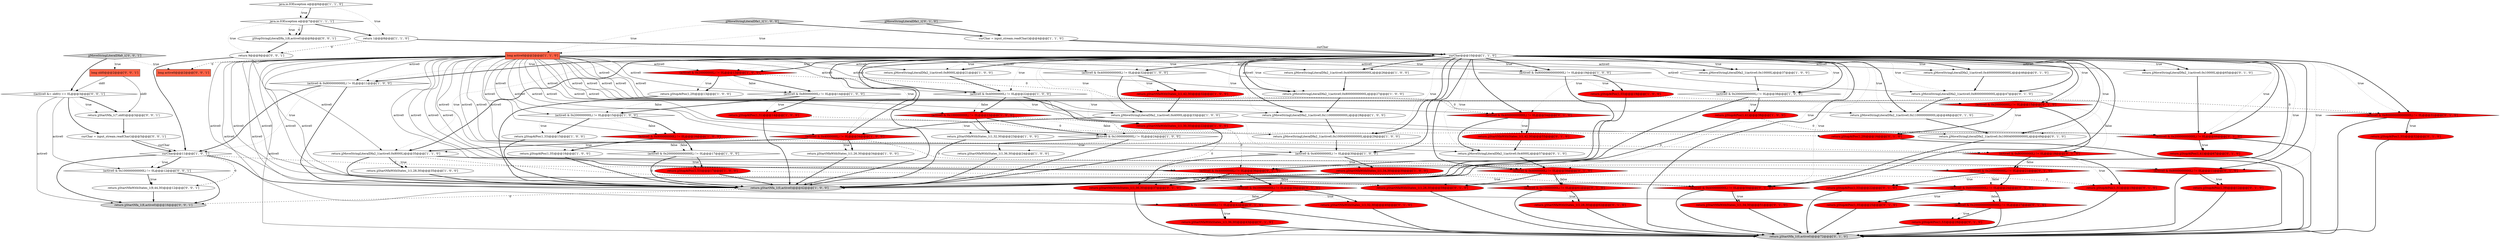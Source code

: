 digraph {
5 [style = filled, label = "return jjStopAtPos(1,29)@@@13@@@['1', '0', '0']", fillcolor = white, shape = ellipse image = "AAA0AAABBB1BBB"];
71 [style = filled, label = "(active0 & 0x8000000000L) != 0L@@@11@@@['0', '1', '0']", fillcolor = red, shape = diamond image = "AAA1AAABBB2BBB"];
63 [style = filled, label = "(active0 & 0x200000000L) != 0L@@@21@@@['0', '1', '0']", fillcolor = red, shape = diamond image = "AAA1AAABBB2BBB"];
21 [style = filled, label = "(active0 & 0x800000000L) != 0L@@@16@@@['1', '0', '0']", fillcolor = red, shape = diamond image = "AAA1AAABBB1BBB"];
75 [style = filled, label = "(active0 & 0x1000000000L) != 0L@@@42@@@['0', '1', '0']", fillcolor = red, shape = diamond image = "AAA1AAABBB2BBB"];
89 [style = filled, label = "return 9@@@9@@@['0', '0', '1']", fillcolor = white, shape = ellipse image = "AAA0AAABBB3BBB"];
42 [style = filled, label = "(active0 & 0x100000000L) != 0L@@@23@@@['1', '0', '0']", fillcolor = red, shape = diamond image = "AAA1AAABBB1BBB"];
58 [style = filled, label = "(active0 & 0x100000000L) != 0L@@@39@@@['0', '1', '0']", fillcolor = red, shape = diamond image = "AAA1AAABBB2BBB"];
1 [style = filled, label = "(active0 & 0x8000000000L) != 0L@@@11@@@['1', '0', '0']", fillcolor = white, shape = diamond image = "AAA0AAABBB1BBB"];
81 [style = filled, label = "return jjStopAtPos(1,55)@@@32@@@['0', '1', '0']", fillcolor = red, shape = ellipse image = "AAA1AAABBB2BBB"];
52 [style = filled, label = "return jjMoveStringLiteralDfa2_1(active0,0x80000000000L)@@@47@@@['0', '1', '0']", fillcolor = white, shape = ellipse image = "AAA0AAABBB2BBB"];
35 [style = filled, label = "return 1@@@8@@@['1', '1', '0']", fillcolor = white, shape = ellipse image = "AAA0AAABBB1BBB"];
0 [style = filled, label = "(active0 & 0x40000000000L) != 0L@@@32@@@['1', '0', '0']", fillcolor = white, shape = diamond image = "AAA0AAABBB1BBB"];
77 [style = filled, label = "return jjStartNfaWithStates_1(1,34,30)@@@51@@@['0', '1', '0']", fillcolor = red, shape = ellipse image = "AAA1AAABBB2BBB"];
59 [style = filled, label = "return jjMoveStringLiteralDfa2_1(active0,0x4000L)@@@57@@@['0', '1', '0']", fillcolor = white, shape = ellipse image = "AAA0AAABBB2BBB"];
43 [style = filled, label = "return jjMoveStringLiteralDfa2_1(active0,0x8000L)@@@35@@@['1', '1', '0']", fillcolor = white, shape = ellipse image = "AAA0AAABBB1BBB"];
14 [style = filled, label = "return jjStartNfa_1(0,active0)@@@42@@@['1', '0', '0']", fillcolor = lightgray, shape = ellipse image = "AAA0AAABBB1BBB"];
45 [style = filled, label = "(active0 & 0x20000000000000L) != 0L@@@27@@@['0', '1', '0']", fillcolor = red, shape = diamond image = "AAA1AAABBB2BBB"];
65 [style = filled, label = "return jjStopAtPos(1,31)@@@19@@@['0', '1', '0']", fillcolor = red, shape = ellipse image = "AAA1AAABBB2BBB"];
73 [style = filled, label = "return jjStartNfa_1(0,active0)@@@72@@@['0', '1', '0']", fillcolor = lightgray, shape = ellipse image = "AAA0AAABBB2BBB"];
17 [style = filled, label = "return jjStartNfaWithStates_1(1,30,30)@@@22@@@['1', '0', '0']", fillcolor = red, shape = ellipse image = "AAA1AAABBB1BBB"];
90 [style = filled, label = "curChar = input_stream.readChar()@@@5@@@['0', '0', '1']", fillcolor = white, shape = ellipse image = "AAA0AAABBB3BBB"];
37 [style = filled, label = "(active0 & 0x20000000000L) != 0L@@@38@@@['1', '0', '0']", fillcolor = white, shape = diamond image = "AAA0AAABBB1BBB"];
12 [style = filled, label = "jjMoveStringLiteralDfa1_1['1', '0', '0']", fillcolor = lightgray, shape = diamond image = "AAA0AAABBB1BBB"];
74 [style = filled, label = "return jjStopAtPos(1,53)@@@28@@@['0', '1', '0']", fillcolor = red, shape = ellipse image = "AAA1AAABBB2BBB"];
70 [style = filled, label = "return jjMoveStringLiteralDfa2_1(active0,0x4000000000000L)@@@46@@@['0', '1', '0']", fillcolor = white, shape = ellipse image = "AAA0AAABBB2BBB"];
20 [style = filled, label = "return jjStopAtPos(1,55)@@@19@@@['1', '0', '0']", fillcolor = red, shape = ellipse image = "AAA1AAABBB1BBB"];
33 [style = filled, label = "return jjStartNfaWithStates_1(1,36,30)@@@24@@@['1', '0', '0']", fillcolor = white, shape = ellipse image = "AAA0AAABBB1BBB"];
23 [style = filled, label = "return jjMoveStringLiteralDfa2_1(active0,0x4000L)@@@33@@@['1', '0', '0']", fillcolor = white, shape = ellipse image = "AAA0AAABBB1BBB"];
79 [style = filled, label = "jjMoveStringLiteralDfa1_1['0', '1', '0']", fillcolor = lightgray, shape = diamond image = "AAA0AAABBB2BBB"];
41 [style = filled, label = "return jjStopAtPos(1,41)@@@38@@@['1', '0', '0']", fillcolor = red, shape = ellipse image = "AAA1AAABBB1BBB"];
36 [style = filled, label = "return jjMoveStringLiteralDfa2_1(active0,0x8000L)@@@21@@@['1', '0', '0']", fillcolor = white, shape = ellipse image = "AAA0AAABBB1BBB"];
54 [style = filled, label = "return jjStartNfaWithStates_1(1,28,30)@@@62@@@['0', '1', '0']", fillcolor = red, shape = ellipse image = "AAA1AAABBB2BBB"];
50 [style = filled, label = "return jjStartNfaWithStates_1(1,30,30)@@@37@@@['0', '1', '0']", fillcolor = red, shape = ellipse image = "AAA1AAABBB2BBB"];
47 [style = filled, label = "(active0 & 0x10000000L) != 0L@@@61@@@['0', '1', '0']", fillcolor = red, shape = diamond image = "AAA1AAABBB2BBB"];
88 [style = filled, label = "return jjStartNfa_1(8,active0)@@@16@@@['0', '0', '1']", fillcolor = lightgray, shape = ellipse image = "AAA0AAABBB3BBB"];
10 [style = filled, label = "return jjStopAtPos(1,35)@@@16@@@['1', '0', '0']", fillcolor = white, shape = ellipse image = "AAA0AAABBB1BBB"];
32 [style = filled, label = "(active0 & 0x200000000L) != 0L@@@15@@@['1', '0', '0']", fillcolor = white, shape = diamond image = "AAA0AAABBB1BBB"];
26 [style = filled, label = "return jjMoveStringLiteralDfa2_1(active0,0x10004000000000L)@@@29@@@['1', '0', '0']", fillcolor = white, shape = ellipse image = "AAA0AAABBB1BBB"];
24 [style = filled, label = "return jjMoveStringLiteralDfa2_1(active0,0x4000000000000L)@@@26@@@['1', '0', '0']", fillcolor = white, shape = ellipse image = "AAA0AAABBB1BBB"];
38 [style = filled, label = "return jjStopAtPos(1,31)@@@14@@@['1', '0', '0']", fillcolor = red, shape = ellipse image = "AAA1AAABBB1BBB"];
80 [style = filled, label = "(active0 & 0x20000000L) != 0L@@@15@@@['0', '1', '0']", fillcolor = red, shape = diamond image = "AAA1AAABBB2BBB"];
18 [style = filled, label = "return jjStartNfaWithStates_1(1,32,30)@@@23@@@['1', '0', '0']", fillcolor = white, shape = ellipse image = "AAA0AAABBB1BBB"];
39 [style = filled, label = "(active0 & 0x4000000L) != 0L@@@34@@@['1', '0', '0']", fillcolor = red, shape = diamond image = "AAA1AAABBB1BBB"];
84 [style = filled, label = "jjStopStringLiteralDfa_1(8,active0)@@@8@@@['0', '0', '1']", fillcolor = white, shape = ellipse image = "AAA0AAABBB3BBB"];
53 [style = filled, label = "(active0 & 0x40000000000L) != 0L@@@54@@@['0', '1', '0']", fillcolor = red, shape = diamond image = "AAA1AAABBB2BBB"];
64 [style = filled, label = "return jjStartNfaWithStates_1(1,32,30)@@@40@@@['0', '1', '0']", fillcolor = red, shape = ellipse image = "AAA1AAABBB2BBB"];
46 [style = filled, label = "return jjStopAtPos(1,33)@@@22@@@['0', '1', '0']", fillcolor = red, shape = ellipse image = "AAA1AAABBB2BBB"];
2 [style = filled, label = "curChar = input_stream.readChar()@@@4@@@['1', '1', '0']", fillcolor = white, shape = ellipse image = "AAA0AAABBB1BBB"];
19 [style = filled, label = "return jjStopAtPos(1,33)@@@15@@@['1', '0', '0']", fillcolor = white, shape = ellipse image = "AAA0AAABBB1BBB"];
76 [style = filled, label = "(active0 & 0x80000000000000L) != 0L@@@31@@@['0', '1', '0']", fillcolor = red, shape = diamond image = "AAA1AAABBB2BBB"];
16 [style = filled, label = "(active0 & 0x80000000000000L) != 0L@@@19@@@['1', '0', '0']", fillcolor = white, shape = diamond image = "AAA0AAABBB1BBB"];
72 [style = filled, label = "(active0 & 0x20000000000L) != 0L@@@66@@@['0', '1', '0']", fillcolor = red, shape = diamond image = "AAA1AAABBB2BBB"];
40 [style = filled, label = "java.io.IOException e@@@7@@@['1', '1', '1']", fillcolor = white, shape = diamond image = "AAA0AAABBB1BBB"];
92 [style = filled, label = "return jjStartNfa_1(7,old0)@@@3@@@['0', '0', '1']", fillcolor = white, shape = ellipse image = "AAA0AAABBB3BBB"];
4 [style = filled, label = "long active0@@@2@@@['1', '1', '0']", fillcolor = tomato, shape = box image = "AAA0AAABBB1BBB"];
51 [style = filled, label = "return jjStartNfaWithStates_1(1,42,30)@@@55@@@['0', '1', '0']", fillcolor = red, shape = ellipse image = "AAA1AAABBB2BBB"];
86 [style = filled, label = "(active0 & 0x100000000000L) != 0L@@@12@@@['0', '0', '1']", fillcolor = white, shape = diamond image = "AAA0AAABBB3BBB"];
78 [style = filled, label = "(active0 & 0x4000000L) != 0L@@@58@@@['0', '1', '0']", fillcolor = red, shape = diamond image = "AAA1AAABBB2BBB"];
67 [style = filled, label = "(active0 & 0x400000000L) != 0L@@@50@@@['0', '1', '0']", fillcolor = red, shape = diamond image = "AAA1AAABBB2BBB"];
22 [style = filled, label = "(active0 & 0x1000000000L) != 0L@@@24@@@['1', '0', '0']", fillcolor = white, shape = diamond image = "AAA0AAABBB1BBB"];
8 [style = filled, label = "curChar@@@11@@@['1', '0', '1']", fillcolor = white, shape = diamond image = "AAA0AAABBB1BBB"];
66 [style = filled, label = "return jjMoveStringLiteralDfa2_1(active0,0x10004000000000L)@@@49@@@['0', '1', '0']", fillcolor = white, shape = ellipse image = "AAA0AAABBB2BBB"];
15 [style = filled, label = "(active0 & 0x40000000L) != 0L@@@22@@@['1', '0', '0']", fillcolor = white, shape = diamond image = "AAA0AAABBB1BBB"];
83 [style = filled, label = "((active0 &= old0)) == 0L@@@3@@@['0', '0', '1']", fillcolor = white, shape = diamond image = "AAA0AAABBB3BBB"];
61 [style = filled, label = "return jjMoveStringLiteralDfa2_1(active0,0x110000000000L)@@@48@@@['0', '1', '0']", fillcolor = white, shape = ellipse image = "AAA0AAABBB2BBB"];
82 [style = filled, label = "return jjStartNfaWithStates_1(1,26,30)@@@59@@@['0', '1', '0']", fillcolor = red, shape = ellipse image = "AAA1AAABBB2BBB"];
3 [style = filled, label = "(active0 & 0x400000000L) != 0L@@@30@@@['1', '0', '0']", fillcolor = white, shape = diamond image = "AAA0AAABBB1BBB"];
87 [style = filled, label = "return jjStartNfaWithStates_1(9,44,30)@@@12@@@['0', '0', '1']", fillcolor = white, shape = ellipse image = "AAA0AAABBB3BBB"];
85 [style = filled, label = "jjMoveStringLiteralDfa9_1['0', '0', '1']", fillcolor = lightgray, shape = diamond image = "AAA0AAABBB3BBB"];
13 [style = filled, label = "return jjMoveStringLiteralDfa2_1(active0,0x80000000000L)@@@27@@@['1', '0', '0']", fillcolor = white, shape = ellipse image = "AAA0AAABBB1BBB"];
29 [style = filled, label = "return jjStartNfaWithStates_1(1,26,30)@@@34@@@['1', '0', '0']", fillcolor = white, shape = ellipse image = "AAA0AAABBB1BBB"];
31 [style = filled, label = "(active0 & 0x80000000L) != 0L@@@14@@@['1', '0', '0']", fillcolor = white, shape = diamond image = "AAA0AAABBB1BBB"];
55 [style = filled, label = "return jjStopAtPos(1,35)@@@25@@@['0', '1', '0']", fillcolor = red, shape = ellipse image = "AAA1AAABBB2BBB"];
9 [style = filled, label = "(active0 & 0x20000000000000L) != 0L@@@17@@@['1', '0', '0']", fillcolor = white, shape = diamond image = "AAA0AAABBB1BBB"];
57 [style = filled, label = "(active0 & 0x40000000L) != 0L@@@36@@@['0', '1', '0']", fillcolor = red, shape = diamond image = "AAA1AAABBB2BBB"];
93 [style = filled, label = "long active0@@@2@@@['0', '0', '1']", fillcolor = tomato, shape = box image = "AAA0AAABBB3BBB"];
11 [style = filled, label = "return jjStartNfaWithStates_1(1,28,30)@@@35@@@['1', '0', '0']", fillcolor = white, shape = ellipse image = "AAA0AAABBB1BBB"];
44 [style = filled, label = "return jjMoveStringLiteralDfa2_1(active0,0x10000L)@@@37@@@['1', '0', '0']", fillcolor = white, shape = ellipse image = "AAA0AAABBB1BBB"];
34 [style = filled, label = "java.io.IOException e@@@6@@@['1', '1', '0']", fillcolor = white, shape = diamond image = "AAA0AAABBB1BBB"];
30 [style = filled, label = "(active0 & 0x20000000L) != 0L@@@13@@@['1', '0', '0']", fillcolor = red, shape = diamond image = "AAA1AAABBB1BBB"];
6 [style = filled, label = "curChar@@@10@@@['1', '1', '0']", fillcolor = white, shape = diamond image = "AAA0AAABBB1BBB"];
56 [style = filled, label = "return jjStartNfaWithStates_1(1,36,30)@@@43@@@['0', '1', '0']", fillcolor = red, shape = ellipse image = "AAA1AAABBB2BBB"];
91 [style = filled, label = "long old0@@@2@@@['0', '0', '1']", fillcolor = tomato, shape = box image = "AAA0AAABBB3BBB"];
27 [style = filled, label = "return jjStopAtPos(1,53)@@@17@@@['1', '0', '0']", fillcolor = red, shape = ellipse image = "AAA1AAABBB1BBB"];
68 [style = filled, label = "return jjStopAtPos(1,29)@@@16@@@['0', '1', '0']", fillcolor = red, shape = ellipse image = "AAA1AAABBB2BBB"];
60 [style = filled, label = "return jjStopAtPos(1,39)@@@12@@@['0', '1', '0']", fillcolor = red, shape = ellipse image = "AAA1AAABBB2BBB"];
28 [style = filled, label = "return jjStartNfaWithStates_1(1,34,30)@@@30@@@['1', '0', '0']", fillcolor = red, shape = ellipse image = "AAA1AAABBB1BBB"];
62 [style = filled, label = "return jjStopAtPos(1,41)@@@67@@@['0', '1', '0']", fillcolor = red, shape = ellipse image = "AAA1AAABBB2BBB"];
48 [style = filled, label = "return jjMoveStringLiteralDfa2_1(active0,0x10000L)@@@65@@@['0', '1', '0']", fillcolor = white, shape = ellipse image = "AAA0AAABBB2BBB"];
69 [style = filled, label = "(active0 & 0x80000000L) != 0L@@@18@@@['0', '1', '0']", fillcolor = red, shape = diamond image = "AAA1AAABBB2BBB"];
7 [style = filled, label = "return jjStartNfaWithStates_1(1,42,30)@@@32@@@['1', '0', '0']", fillcolor = red, shape = ellipse image = "AAA1AAABBB1BBB"];
49 [style = filled, label = "(active0 & 0x800000000L) != 0L@@@24@@@['0', '1', '0']", fillcolor = red, shape = diamond image = "AAA1AAABBB2BBB"];
25 [style = filled, label = "return jjMoveStringLiteralDfa2_1(active0,0x110000000000L)@@@28@@@['1', '0', '0']", fillcolor = white, shape = ellipse image = "AAA0AAABBB1BBB"];
4->13 [style = solid, label="active0"];
30->5 [style = dotted, label="true"];
6->3 [style = bold, label=""];
21->10 [style = bold, label=""];
75->56 [style = bold, label=""];
90->8 [style = solid, label="curChar"];
6->43 [style = bold, label=""];
4->15 [style = solid, label="active0"];
6->57 [style = bold, label=""];
6->70 [style = bold, label=""];
61->66 [style = bold, label=""];
6->70 [style = dotted, label="true"];
83->92 [style = bold, label=""];
76->81 [style = dotted, label="true"];
57->58 [style = dotted, label="false"];
58->75 [style = dotted, label="false"];
11->14 [style = bold, label=""];
41->72 [style = dashed, label="0"];
2->6 [style = bold, label=""];
49->55 [style = dotted, label="true"];
81->73 [style = bold, label=""];
8->88 [style = bold, label=""];
6->39 [style = dotted, label="true"];
79->4 [style = dotted, label="true"];
6->1 [style = dotted, label="true"];
38->68 [style = dashed, label="0"];
6->59 [style = dotted, label="true"];
16->20 [style = dotted, label="true"];
57->58 [style = bold, label=""];
62->73 [style = bold, label=""];
64->73 [style = bold, label=""];
71->60 [style = bold, label=""];
4->67 [style = solid, label="active0"];
4->58 [style = solid, label="active0"];
68->73 [style = bold, label=""];
71->60 [style = dotted, label="true"];
28->14 [style = bold, label=""];
4->3 [style = solid, label="active0"];
59->78 [style = bold, label=""];
84->89 [style = bold, label=""];
49->55 [style = bold, label=""];
8->71 [style = dashed, label="0"];
4->52 [style = solid, label="active0"];
6->66 [style = bold, label=""];
92->90 [style = bold, label=""];
15->17 [style = bold, label=""];
12->2 [style = bold, label=""];
76->73 [style = bold, label=""];
6->26 [style = dotted, label="true"];
49->45 [style = dotted, label="false"];
17->14 [style = bold, label=""];
6->48 [style = dotted, label="true"];
89->8 [style = bold, label=""];
72->73 [style = bold, label=""];
43->82 [style = dashed, label="0"];
48->72 [style = bold, label=""];
29->14 [style = bold, label=""];
76->81 [style = bold, label=""];
9->14 [style = bold, label=""];
16->14 [style = bold, label=""];
40->84 [style = dotted, label="true"];
47->54 [style = dotted, label="true"];
6->0 [style = dotted, label="true"];
45->74 [style = bold, label=""];
6->3 [style = dotted, label="true"];
32->21 [style = dotted, label="false"];
85->93 [style = dotted, label="true"];
83->90 [style = bold, label=""];
6->78 [style = bold, label=""];
58->75 [style = bold, label=""];
0->7 [style = dotted, label="true"];
39->29 [style = bold, label=""];
6->15 [style = dotted, label="true"];
6->61 [style = dotted, label="true"];
80->68 [style = dotted, label="true"];
13->25 [style = bold, label=""];
63->49 [style = dotted, label="false"];
67->77 [style = dotted, label="true"];
31->32 [style = dotted, label="false"];
4->63 [style = solid, label="active0"];
22->33 [style = bold, label=""];
4->70 [style = solid, label="active0"];
4->32 [style = solid, label="active0"];
65->73 [style = bold, label=""];
6->78 [style = dotted, label="true"];
10->14 [style = bold, label=""];
53->51 [style = dotted, label="true"];
4->57 [style = solid, label="active0"];
4->80 [style = solid, label="active0"];
66->67 [style = bold, label=""];
6->13 [style = dotted, label="true"];
6->37 [style = dotted, label="true"];
22->33 [style = dotted, label="true"];
91->83 [style = solid, label="old0"];
20->14 [style = bold, label=""];
43->11 [style = dotted, label="true"];
40->89 [style = dotted, label="true"];
67->73 [style = bold, label=""];
4->21 [style = solid, label="active0"];
72->62 [style = dotted, label="true"];
75->56 [style = dotted, label="true"];
35->89 [style = dashed, label="0"];
80->69 [style = dotted, label="false"];
4->16 [style = solid, label="active0"];
20->76 [style = dashed, label="0"];
0->7 [style = bold, label=""];
4->37 [style = solid, label="active0"];
43->11 [style = bold, label=""];
15->17 [style = dotted, label="true"];
6->61 [style = bold, label=""];
4->24 [style = solid, label="active0"];
39->29 [style = dotted, label="true"];
6->53 [style = bold, label=""];
21->9 [style = bold, label=""];
8->87 [style = dashed, label="0"];
0->23 [style = bold, label=""];
57->50 [style = dotted, label="true"];
47->54 [style = bold, label=""];
37->41 [style = dotted, label="true"];
6->71 [style = dotted, label="true"];
69->63 [style = dotted, label="false"];
7->23 [style = bold, label=""];
45->73 [style = bold, label=""];
25->26 [style = bold, label=""];
6->25 [style = dotted, label="true"];
6->43 [style = dotted, label="true"];
4->43 [style = solid, label="active0"];
1->8 [style = dotted, label="true"];
32->19 [style = dotted, label="true"];
6->57 [style = dotted, label="true"];
63->46 [style = dotted, label="true"];
21->69 [style = dashed, label="0"];
27->65 [style = dashed, label="0"];
42->50 [style = dashed, label="0"];
6->80 [style = bold, label=""];
12->4 [style = dotted, label="true"];
44->37 [style = bold, label=""];
30->80 [style = dashed, label="0"];
28->67 [style = dashed, label="0"];
42->22 [style = bold, label=""];
6->67 [style = bold, label=""];
40->84 [style = dashed, label="0"];
22->14 [style = bold, label=""];
78->82 [style = bold, label=""];
16->20 [style = bold, label=""];
6->39 [style = bold, label=""];
6->48 [style = bold, label=""];
4->75 [style = solid, label="active0"];
4->42 [style = solid, label="active0"];
24->13 [style = bold, label=""];
6->71 [style = bold, label=""];
49->45 [style = bold, label=""];
6->24 [style = dotted, label="true"];
4->47 [style = solid, label="active0"];
67->77 [style = bold, label=""];
6->26 [style = bold, label=""];
40->35 [style = bold, label=""];
1->8 [style = bold, label=""];
54->73 [style = bold, label=""];
34->40 [style = bold, label=""];
27->14 [style = bold, label=""];
85->91 [style = dotted, label="true"];
4->23 [style = solid, label="active0"];
52->61 [style = bold, label=""];
77->73 [style = bold, label=""];
4->73 [style = solid, label="active0"];
31->32 [style = bold, label=""];
26->3 [style = bold, label=""];
37->41 [style = bold, label=""];
4->22 [style = solid, label="active0"];
8->14 [style = bold, label=""];
4->48 [style = solid, label="active0"];
83->86 [style = solid, label="active0"];
6->24 [style = bold, label=""];
6->67 [style = dotted, label="true"];
4->25 [style = solid, label="active0"];
31->38 [style = bold, label=""];
4->31 [style = solid, label="active0"];
21->10 [style = dotted, label="true"];
32->19 [style = bold, label=""];
86->87 [style = dotted, label="true"];
21->9 [style = dotted, label="false"];
6->44 [style = bold, label=""];
40->84 [style = bold, label=""];
82->73 [style = bold, label=""];
6->72 [style = dotted, label="true"];
4->59 [style = solid, label="active0"];
6->15 [style = bold, label=""];
58->64 [style = dotted, label="true"];
4->44 [style = solid, label="active0"];
6->37 [style = bold, label=""];
9->27 [style = bold, label=""];
4->69 [style = solid, label="active0"];
4->53 [style = solid, label="active0"];
6->1 [style = bold, label=""];
90->8 [style = bold, label=""];
4->66 [style = solid, label="active0"];
4->26 [style = solid, label="active0"];
3->28 [style = bold, label=""];
71->73 [style = bold, label=""];
6->66 [style = dotted, label="true"];
63->46 [style = bold, label=""];
19->14 [style = bold, label=""];
43->14 [style = bold, label=""];
30->5 [style = bold, label=""];
80->68 [style = bold, label=""];
4->61 [style = solid, label="active0"];
30->31 [style = bold, label=""];
34->35 [style = dotted, label="true"];
42->18 [style = dotted, label="true"];
6->13 [style = bold, label=""];
4->0 [style = solid, label="active0"];
7->53 [style = dashed, label="0"];
45->74 [style = dotted, label="true"];
23->39 [style = bold, label=""];
75->73 [style = bold, label=""];
78->82 [style = dotted, label="true"];
83->88 [style = solid, label="active0"];
83->92 [style = dotted, label="true"];
2->6 [style = solid, label="curChar"];
78->47 [style = dotted, label="false"];
4->93 [style = dashed, label="0"];
6->76 [style = dotted, label="true"];
85->83 [style = bold, label=""];
69->65 [style = dotted, label="true"];
41->14 [style = bold, label=""];
46->73 [style = bold, label=""];
58->64 [style = bold, label=""];
4->78 [style = solid, label="active0"];
34->40 [style = dotted, label="true"];
4->72 [style = solid, label="active0"];
3->28 [style = dotted, label="true"];
6->76 [style = bold, label=""];
6->73 [style = bold, label=""];
69->65 [style = bold, label=""];
6->30 [style = dotted, label="true"];
42->22 [style = dotted, label="false"];
33->14 [style = bold, label=""];
42->18 [style = bold, label=""];
56->73 [style = bold, label=""];
72->62 [style = bold, label=""];
32->21 [style = bold, label=""];
6->53 [style = dotted, label="true"];
43->57 [style = bold, label=""];
6->36 [style = dotted, label="true"];
30->31 [style = dotted, label="false"];
53->51 [style = bold, label=""];
79->2 [style = bold, label=""];
4->36 [style = solid, label="active0"];
4->49 [style = solid, label="active0"];
35->6 [style = bold, label=""];
57->50 [style = bold, label=""];
8->86 [style = dotted, label="true"];
4->39 [style = solid, label="active0"];
47->73 [style = bold, label=""];
55->73 [style = bold, label=""];
4->14 [style = solid, label="active0"];
86->88 [style = bold, label=""];
3->14 [style = bold, label=""];
4->76 [style = solid, label="active0"];
36->15 [style = bold, label=""];
4->30 [style = solid, label="active0"];
39->43 [style = bold, label=""];
63->49 [style = bold, label=""];
74->73 [style = bold, label=""];
8->86 [style = bold, label=""];
6->23 [style = dotted, label="true"];
6->0 [style = bold, label=""];
5->14 [style = bold, label=""];
39->43 [style = dotted, label="false"];
6->36 [style = bold, label=""];
6->52 [style = bold, label=""];
38->14 [style = bold, label=""];
6->44 [style = dotted, label="true"];
51->59 [style = bold, label=""];
86->87 [style = bold, label=""];
9->27 [style = dotted, label="true"];
6->14 [style = bold, label=""];
17->57 [style = dashed, label="0"];
37->14 [style = bold, label=""];
91->92 [style = solid, label="old0"];
78->47 [style = bold, label=""];
4->71 [style = solid, label="active0"];
6->72 [style = bold, label=""];
4->45 [style = solid, label="active0"];
53->59 [style = bold, label=""];
14->88 [style = dashed, label="0"];
15->42 [style = bold, label=""];
6->16 [style = bold, label=""];
60->73 [style = bold, label=""];
15->42 [style = dotted, label="false"];
4->1 [style = solid, label="active0"];
50->73 [style = bold, label=""];
87->88 [style = bold, label=""];
31->38 [style = dotted, label="true"];
70->52 [style = bold, label=""];
4->9 [style = solid, label="active0"];
6->52 [style = dotted, label="true"];
39->78 [style = dashed, label="0"];
80->69 [style = bold, label=""];
1->14 [style = bold, label=""];
18->14 [style = bold, label=""];
69->63 [style = bold, label=""];
6->16 [style = dotted, label="true"];
6->80 [style = dotted, label="true"];
6->25 [style = bold, label=""];
6->30 [style = bold, label=""];
}
